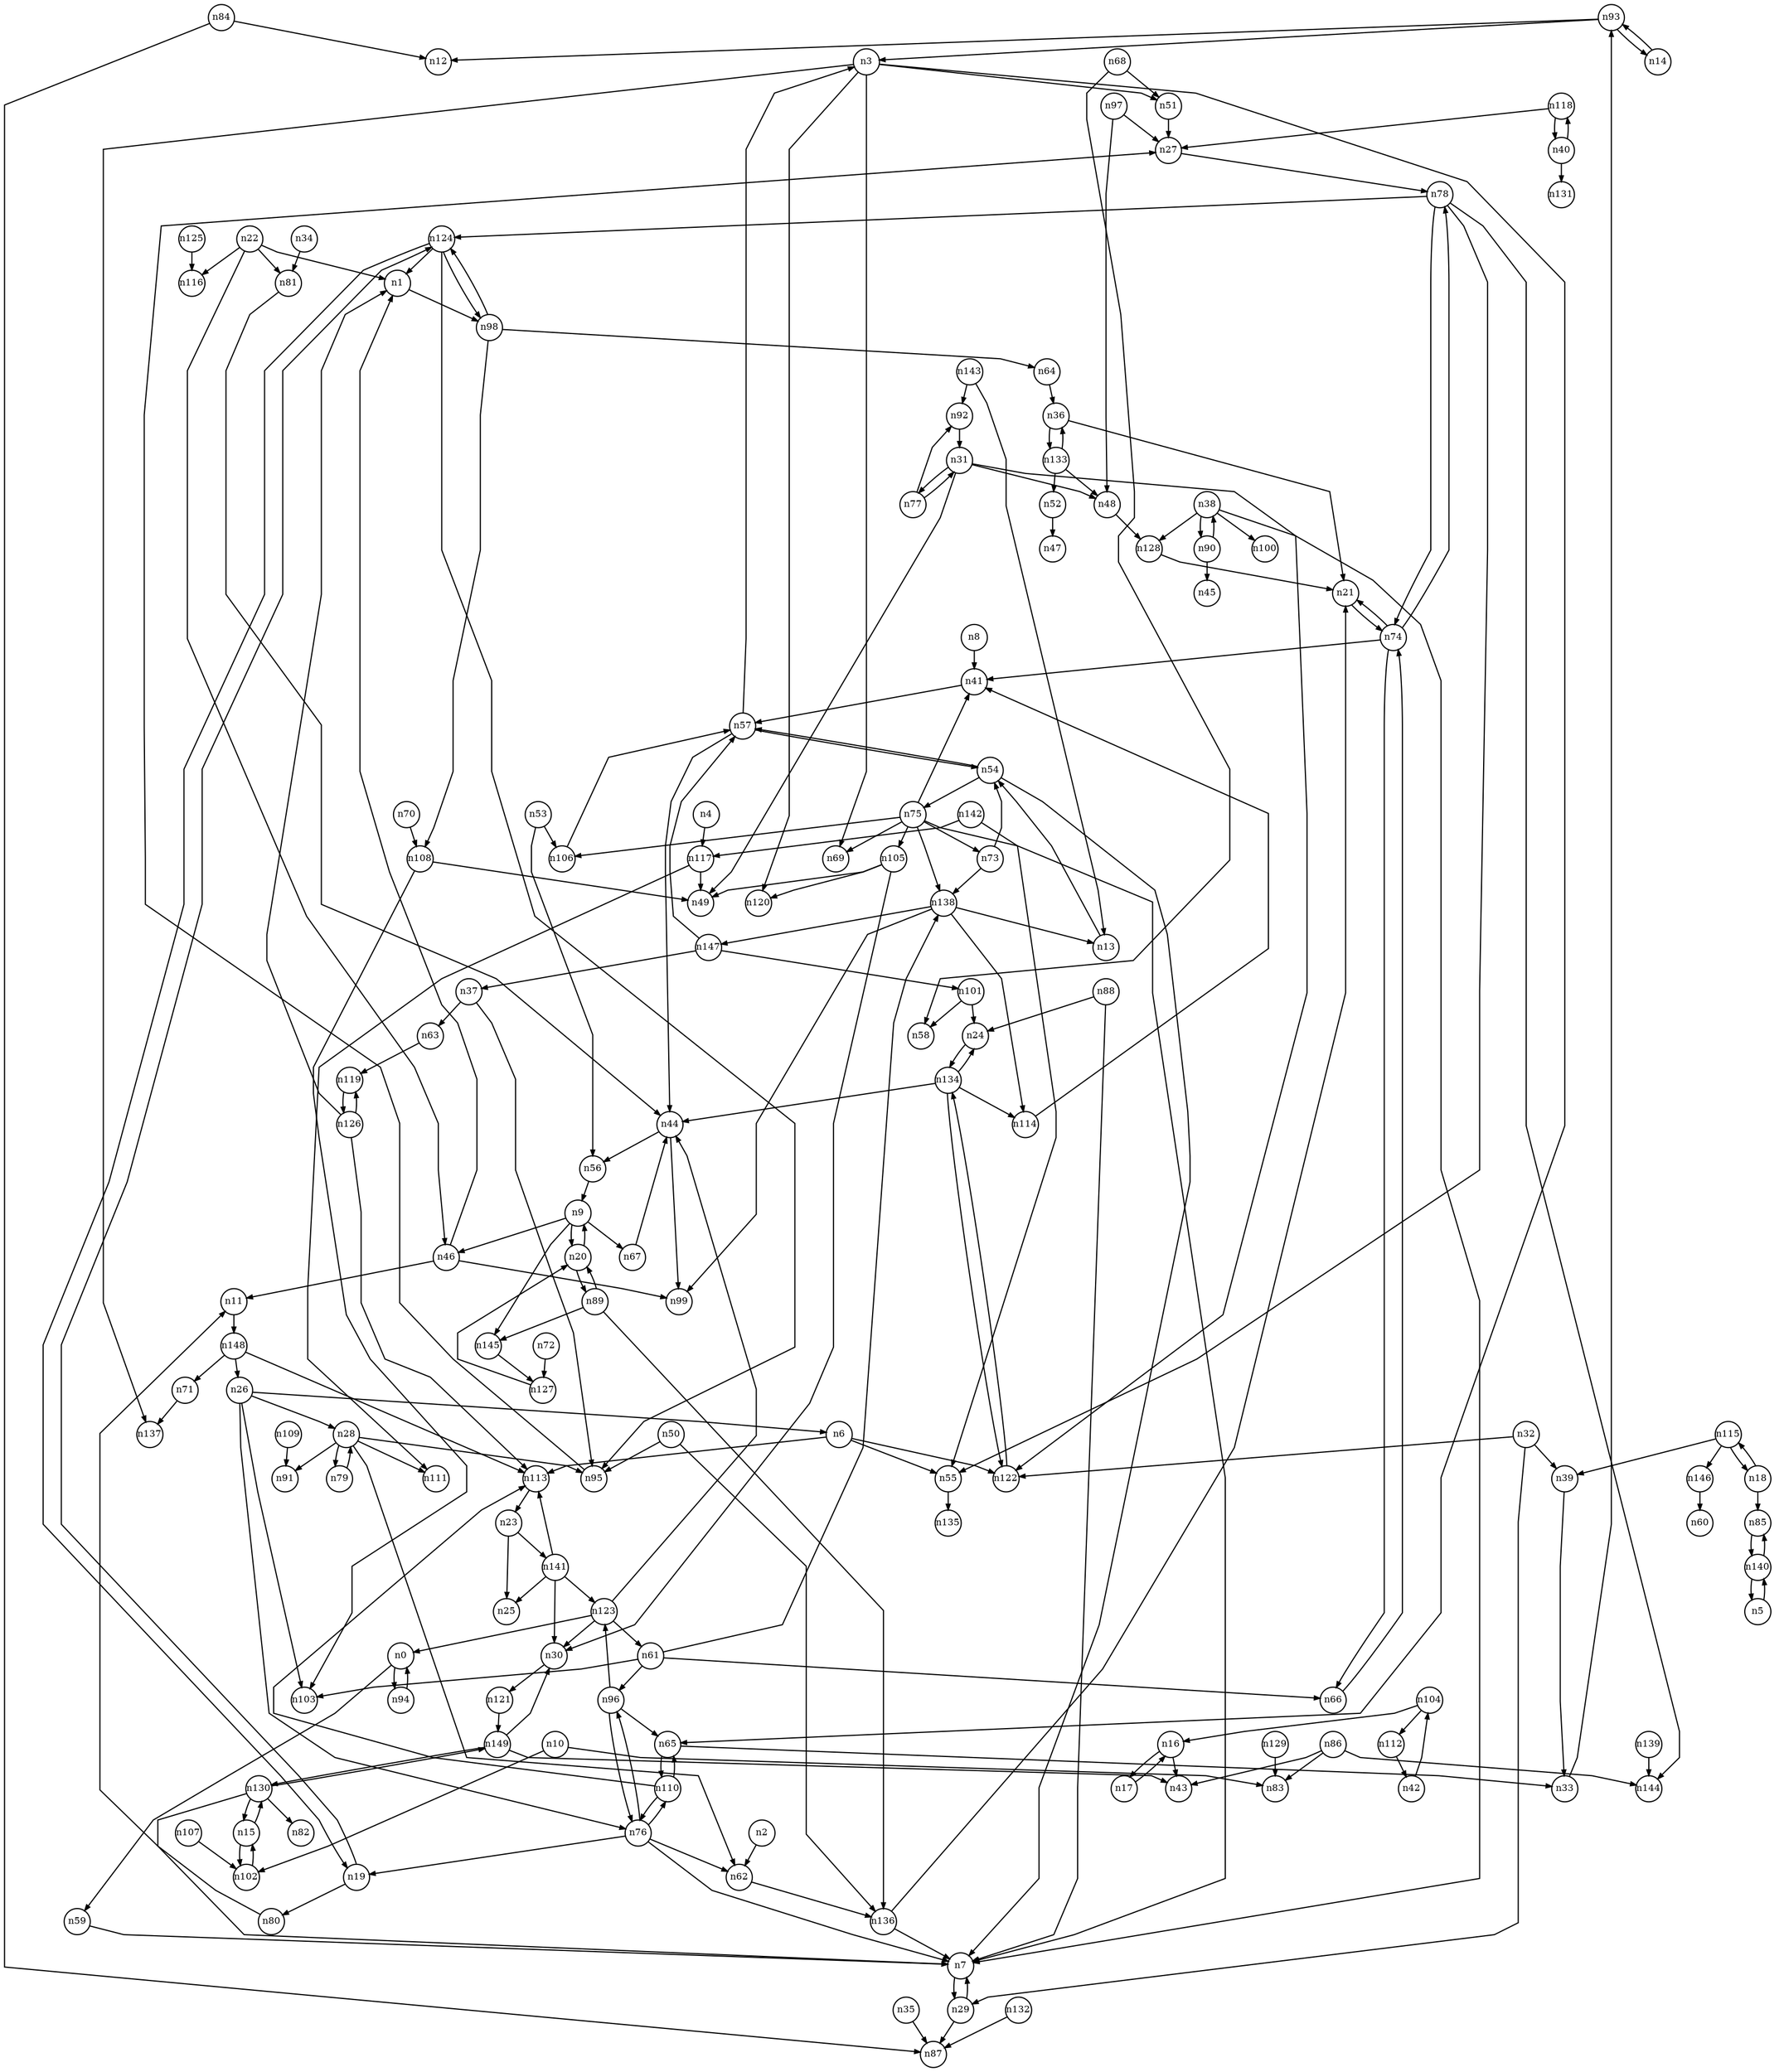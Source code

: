 digraph G{
splines=polyline;
ranksep=0.22;
nodesep=0.22;
nodesize=0.32;
fontsize=8
edge [arrowsize=0.5]
node [fontsize=8 shape=circle width=0.32 fixedsize=shape];

n59 -> n7
n0 -> n59
n0 -> n94
n62 -> n136
n2 -> n62
n51 -> n27
n3 -> n51
n3 -> n65
n3 -> n69
n3 -> n120
n3 -> n137
n65 -> n33
n65 -> n110
n117 -> n49
n117 -> n111
n4 -> n117
n55 -> n135
n6 -> n55
n6 -> n113
n6 -> n122
n113 -> n23
n122 -> n134
n41 -> n57
n8 -> n41
n20 -> n89
n20 -> n9
n9 -> n20
n9 -> n46
n9 -> n67
n9 -> n145
n46 -> n1
n46 -> n11
n46 -> n99
n67 -> n44
n145 -> n127
n10 -> n83
n10 -> n102
n102 -> n15
n15 -> n102
n15 -> n130
n16 -> n43
n16 -> n17
n17 -> n16
n85 -> n140
n18 -> n85
n18 -> n115
n80 -> n11
n19 -> n80
n19 -> n124
n89 -> n136
n89 -> n145
n89 -> n20
n1 -> n98
n22 -> n1
n22 -> n46
n22 -> n81
n22 -> n116
n81 -> n44
n23 -> n25
n23 -> n141
n141 -> n25
n141 -> n30
n141 -> n113
n141 -> n123
n26 -> n6
n26 -> n28
n26 -> n76
n26 -> n103
n28 -> n62
n28 -> n79
n28 -> n91
n28 -> n95
n28 -> n111
n76 -> n7
n76 -> n19
n76 -> n62
n76 -> n96
n76 -> n110
n79 -> n28
n95 -> n27
n7 -> n29
n29 -> n7
n29 -> n87
n121 -> n149
n30 -> n121
n48 -> n128
n31 -> n48
n31 -> n49
n31 -> n77
n31 -> n122
n77 -> n92
n77 -> n31
n32 -> n29
n32 -> n39
n32 -> n122
n39 -> n33
n34 -> n81
n35 -> n87
n21 -> n74
n36 -> n21
n36 -> n133
n63 -> n119
n37 -> n63
n37 -> n95
n38 -> n7
n38 -> n90
n38 -> n100
n38 -> n128
n90 -> n45
n90 -> n38
n128 -> n21
n33 -> n93
n40 -> n131
n40 -> n118
n104 -> n16
n104 -> n112
n42 -> n104
n56 -> n9
n44 -> n56
n44 -> n99
n11 -> n148
n50 -> n95
n50 -> n136
n136 -> n7
n136 -> n21
n27 -> n78
n52 -> n47
n53 -> n56
n53 -> n106
n106 -> n57
n54 -> n7
n54 -> n75
n54 -> n57
n75 -> n7
n75 -> n41
n75 -> n69
n75 -> n73
n75 -> n105
n75 -> n106
n75 -> n138
n57 -> n3
n57 -> n44
n57 -> n54
n66 -> n74
n61 -> n66
n61 -> n96
n61 -> n103
n61 -> n138
n96 -> n65
n96 -> n123
n96 -> n76
n138 -> n13
n138 -> n99
n138 -> n114
n138 -> n147
n119 -> n126
n64 -> n36
n68 -> n51
n68 -> n58
n108 -> n49
n108 -> n103
n70 -> n108
n71 -> n137
n127 -> n20
n72 -> n127
n73 -> n138
n73 -> n54
n74 -> n21
n74 -> n41
n74 -> n66
n74 -> n78
n105 -> n30
n105 -> n49
n105 -> n120
n92 -> n31
n78 -> n55
n78 -> n74
n78 -> n124
n78 -> n144
n124 -> n1
n124 -> n19
n124 -> n95
n124 -> n98
n84 -> n12
n84 -> n87
n86 -> n43
n86 -> n83
n86 -> n144
n88 -> n7
n88 -> n24
n24 -> n134
n93 -> n3
n93 -> n12
n93 -> n14
n14 -> n93
n94 -> n0
n123 -> n0
n123 -> n30
n123 -> n44
n123 -> n61
n97 -> n27
n97 -> n48
n98 -> n64
n98 -> n108
n98 -> n124
n101 -> n24
n101 -> n58
n112 -> n42
n107 -> n102
n109 -> n91
n110 -> n65
n110 -> n76
n110 -> n113
n114 -> n41
n115 -> n18
n115 -> n39
n115 -> n146
n146 -> n60
n118 -> n27
n118 -> n40
n125 -> n116
n126 -> n1
n126 -> n113
n126 -> n119
n129 -> n83
n130 -> n7
n130 -> n15
n130 -> n82
n130 -> n149
n132 -> n87
n133 -> n36
n133 -> n48
n133 -> n52
n134 -> n24
n134 -> n44
n134 -> n114
n134 -> n122
n13 -> n54
n139 -> n144
n5 -> n140
n140 -> n5
n140 -> n85
n142 -> n55
n142 -> n117
n143 -> n13
n143 -> n92
n147 -> n37
n147 -> n57
n147 -> n101
n148 -> n26
n148 -> n71
n148 -> n113
n149 -> n30
n149 -> n43
n149 -> n130
}
